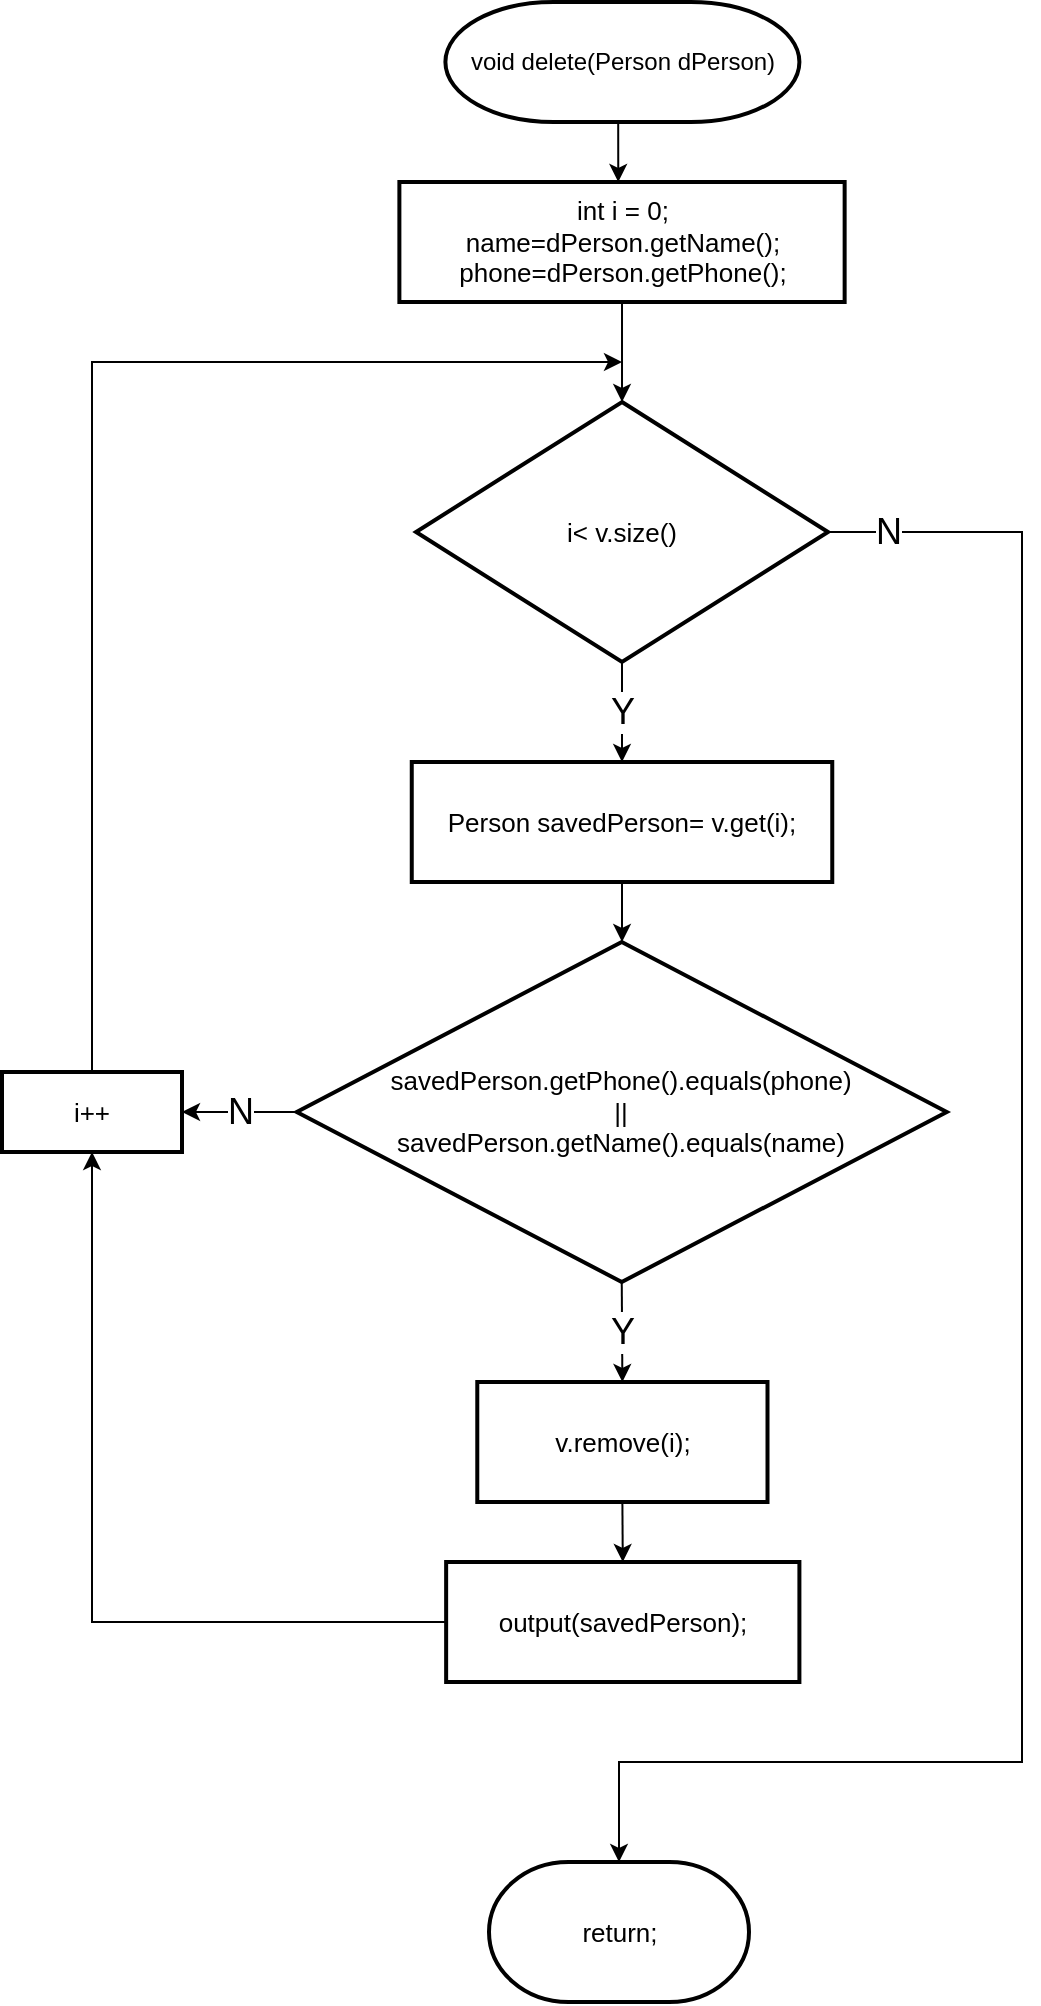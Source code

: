 <mxfile version="14.4.8" type="github">
  <diagram id="snMSLyNpEliFtqH8T0_m" name="페이지-1">
    <mxGraphModel dx="1422" dy="1963" grid="1" gridSize="10" guides="1" tooltips="1" connect="1" arrows="0" fold="1" page="1" pageScale="1" pageWidth="827" pageHeight="1169" math="0" shadow="0">
      <root>
        <mxCell id="0" />
        <mxCell id="1" parent="0" />
        <mxCell id="lsQyMnqyiSCvds43gTbh-18" style="edgeStyle=orthogonalEdgeStyle;rounded=0;orthogonalLoop=1;jettySize=auto;html=1;exitX=0.5;exitY=1;exitDx=0;exitDy=0;exitPerimeter=0;entryX=0.5;entryY=0;entryDx=0;entryDy=0;" parent="1" source="lsQyMnqyiSCvds43gTbh-4" edge="1">
          <mxGeometry relative="1" as="geometry">
            <mxPoint x="388.13" y="-990" as="targetPoint" />
          </mxGeometry>
        </mxCell>
        <mxCell id="lsQyMnqyiSCvds43gTbh-4" value="&lt;span style=&quot;text-align: left&quot;&gt;void delete(Person dPerson)&lt;/span&gt;" style="strokeWidth=2;html=1;shape=mxgraph.flowchart.terminator;whiteSpace=wrap;" parent="1" vertex="1">
          <mxGeometry x="301.7" y="-1080" width="177" height="60" as="geometry" />
        </mxCell>
        <mxCell id="_VUG9cmP9YPbWZYL70kr-1" style="edgeStyle=orthogonalEdgeStyle;rounded=0;orthogonalLoop=1;jettySize=auto;html=1;entryX=0.5;entryY=1;entryDx=0;entryDy=0;fontSize=18;" edge="1" parent="1" source="_VUG9cmP9YPbWZYL70kr-2" target="_VUG9cmP9YPbWZYL70kr-10">
          <mxGeometry relative="1" as="geometry" />
        </mxCell>
        <mxCell id="_VUG9cmP9YPbWZYL70kr-2" value="output(savedPerson);" style="rounded=1;whiteSpace=wrap;html=1;absoluteArcSize=1;arcSize=0;strokeWidth=2;fontSize=13;" vertex="1" parent="1">
          <mxGeometry x="302.07" y="-300" width="176.63" height="60" as="geometry" />
        </mxCell>
        <mxCell id="_VUG9cmP9YPbWZYL70kr-3" value="return;" style="strokeWidth=2;html=1;shape=mxgraph.flowchart.terminator;whiteSpace=wrap;fontSize=13;" vertex="1" parent="1">
          <mxGeometry x="323.5" y="-150" width="130" height="70" as="geometry" />
        </mxCell>
        <mxCell id="_VUG9cmP9YPbWZYL70kr-4" value="Y" style="edgeStyle=orthogonalEdgeStyle;rounded=0;orthogonalLoop=1;jettySize=auto;html=1;exitX=0.5;exitY=1;exitDx=0;exitDy=0;exitPerimeter=0;entryX=0.5;entryY=0;entryDx=0;entryDy=0;fontSize=18;" edge="1" parent="1" source="_VUG9cmP9YPbWZYL70kr-6" target="_VUG9cmP9YPbWZYL70kr-12">
          <mxGeometry relative="1" as="geometry" />
        </mxCell>
        <mxCell id="_VUG9cmP9YPbWZYL70kr-5" value="N" style="edgeStyle=orthogonalEdgeStyle;rounded=0;orthogonalLoop=1;jettySize=auto;html=1;entryX=0.5;entryY=0;entryDx=0;entryDy=0;entryPerimeter=0;fontSize=18;" edge="1" parent="1" source="_VUG9cmP9YPbWZYL70kr-6" target="_VUG9cmP9YPbWZYL70kr-3">
          <mxGeometry x="-0.938" relative="1" as="geometry">
            <Array as="points">
              <mxPoint x="590" y="-815" />
              <mxPoint x="590" y="-200" />
              <mxPoint x="389" y="-200" />
            </Array>
            <mxPoint as="offset" />
          </mxGeometry>
        </mxCell>
        <mxCell id="_VUG9cmP9YPbWZYL70kr-6" value="i&amp;lt; v.size()" style="strokeWidth=2;html=1;shape=mxgraph.flowchart.decision;whiteSpace=wrap;fontSize=13;" vertex="1" parent="1">
          <mxGeometry x="287.01" y="-880" width="206" height="130" as="geometry" />
        </mxCell>
        <mxCell id="_VUG9cmP9YPbWZYL70kr-7" style="edgeStyle=orthogonalEdgeStyle;rounded=0;orthogonalLoop=1;jettySize=auto;html=1;exitX=0.5;exitY=1;exitDx=0;exitDy=0;entryX=0.5;entryY=0;entryDx=0;entryDy=0;entryPerimeter=0;fontSize=13;" edge="1" parent="1" source="_VUG9cmP9YPbWZYL70kr-8" target="_VUG9cmP9YPbWZYL70kr-6">
          <mxGeometry relative="1" as="geometry">
            <mxPoint x="390.01" y="-930" as="sourcePoint" />
          </mxGeometry>
        </mxCell>
        <mxCell id="_VUG9cmP9YPbWZYL70kr-8" value="int i = 0;&lt;br&gt;name=d&lt;span style=&quot;text-align: left&quot;&gt;Person&lt;/span&gt;.getName();&lt;br&gt;phone=d&lt;span style=&quot;text-align: left&quot;&gt;Person&lt;/span&gt;.getPhone();" style="rounded=1;whiteSpace=wrap;html=1;absoluteArcSize=1;arcSize=0;strokeWidth=2;fontSize=13;" vertex="1" parent="1">
          <mxGeometry x="278.69" y="-990" width="222.63" height="60" as="geometry" />
        </mxCell>
        <mxCell id="_VUG9cmP9YPbWZYL70kr-9" style="edgeStyle=orthogonalEdgeStyle;rounded=0;orthogonalLoop=1;jettySize=auto;html=1;fontSize=13;" edge="1" parent="1" source="_VUG9cmP9YPbWZYL70kr-10">
          <mxGeometry relative="1" as="geometry">
            <Array as="points">
              <mxPoint x="125" y="-900" />
            </Array>
            <mxPoint x="390" y="-900.0" as="targetPoint" />
          </mxGeometry>
        </mxCell>
        <mxCell id="_VUG9cmP9YPbWZYL70kr-10" value="i++" style="rounded=1;whiteSpace=wrap;html=1;absoluteArcSize=1;arcSize=0;strokeWidth=2;fontSize=13;" vertex="1" parent="1">
          <mxGeometry x="80" y="-545" width="90" height="40" as="geometry" />
        </mxCell>
        <mxCell id="_VUG9cmP9YPbWZYL70kr-11" style="edgeStyle=orthogonalEdgeStyle;rounded=0;orthogonalLoop=1;jettySize=auto;html=1;exitX=0.5;exitY=1;exitDx=0;exitDy=0;entryX=0.5;entryY=0;entryDx=0;entryDy=0;entryPerimeter=0;fontSize=13;" edge="1" parent="1" source="_VUG9cmP9YPbWZYL70kr-12">
          <mxGeometry relative="1" as="geometry">
            <mxPoint x="390.02" y="-610.0" as="targetPoint" />
          </mxGeometry>
        </mxCell>
        <mxCell id="_VUG9cmP9YPbWZYL70kr-12" value="Person savedPerson= v.get(i);" style="rounded=1;whiteSpace=wrap;html=1;absoluteArcSize=1;arcSize=0;strokeWidth=2;fontSize=13;" vertex="1" parent="1">
          <mxGeometry x="284.88" y="-700" width="210.25" height="60" as="geometry" />
        </mxCell>
        <mxCell id="_VUG9cmP9YPbWZYL70kr-14" value="N" style="edgeStyle=orthogonalEdgeStyle;rounded=0;orthogonalLoop=1;jettySize=auto;html=1;fontSize=18;" edge="1" parent="1" source="_VUG9cmP9YPbWZYL70kr-15" target="_VUG9cmP9YPbWZYL70kr-10">
          <mxGeometry relative="1" as="geometry" />
        </mxCell>
        <mxCell id="_VUG9cmP9YPbWZYL70kr-15" value="savedPerson.getPhone().equals(&lt;span style=&quot;text-align: left&quot;&gt;phone&lt;/span&gt;)&lt;br&gt;||&lt;br&gt;savedPerson.getName().equals(name)" style="strokeWidth=2;html=1;shape=mxgraph.flowchart.decision;whiteSpace=wrap;fontSize=13;" vertex="1" parent="1">
          <mxGeometry x="227.38" y="-610" width="324.99" height="170" as="geometry" />
        </mxCell>
        <mxCell id="_VUG9cmP9YPbWZYL70kr-16" value="v.remove(i);" style="rounded=1;whiteSpace=wrap;html=1;absoluteArcSize=1;arcSize=0;strokeWidth=2;fontSize=13;" vertex="1" parent="1">
          <mxGeometry x="317.64" y="-390" width="145.11" height="60" as="geometry" />
        </mxCell>
        <mxCell id="_VUG9cmP9YPbWZYL70kr-20" value="Y" style="endArrow=classic;html=1;exitX=0.5;exitY=1;exitDx=0;exitDy=0;exitPerimeter=0;entryX=0.5;entryY=0;entryDx=0;entryDy=0;strokeWidth=1;fontSize=18;" edge="1" parent="1" source="_VUG9cmP9YPbWZYL70kr-15" target="_VUG9cmP9YPbWZYL70kr-16">
          <mxGeometry width="50" height="50" relative="1" as="geometry">
            <mxPoint x="380" y="-400" as="sourcePoint" />
            <mxPoint x="390" y="-410" as="targetPoint" />
          </mxGeometry>
        </mxCell>
        <mxCell id="_VUG9cmP9YPbWZYL70kr-21" value="" style="endArrow=classic;html=1;exitX=0.5;exitY=1;exitDx=0;exitDy=0;entryX=0.5;entryY=0;entryDx=0;entryDy=0;" edge="1" parent="1" source="_VUG9cmP9YPbWZYL70kr-16" target="_VUG9cmP9YPbWZYL70kr-2">
          <mxGeometry width="50" height="50" relative="1" as="geometry">
            <mxPoint x="388.005" y="-340" as="sourcePoint" />
            <mxPoint x="388.135" y="-300" as="targetPoint" />
          </mxGeometry>
        </mxCell>
      </root>
    </mxGraphModel>
  </diagram>
</mxfile>
